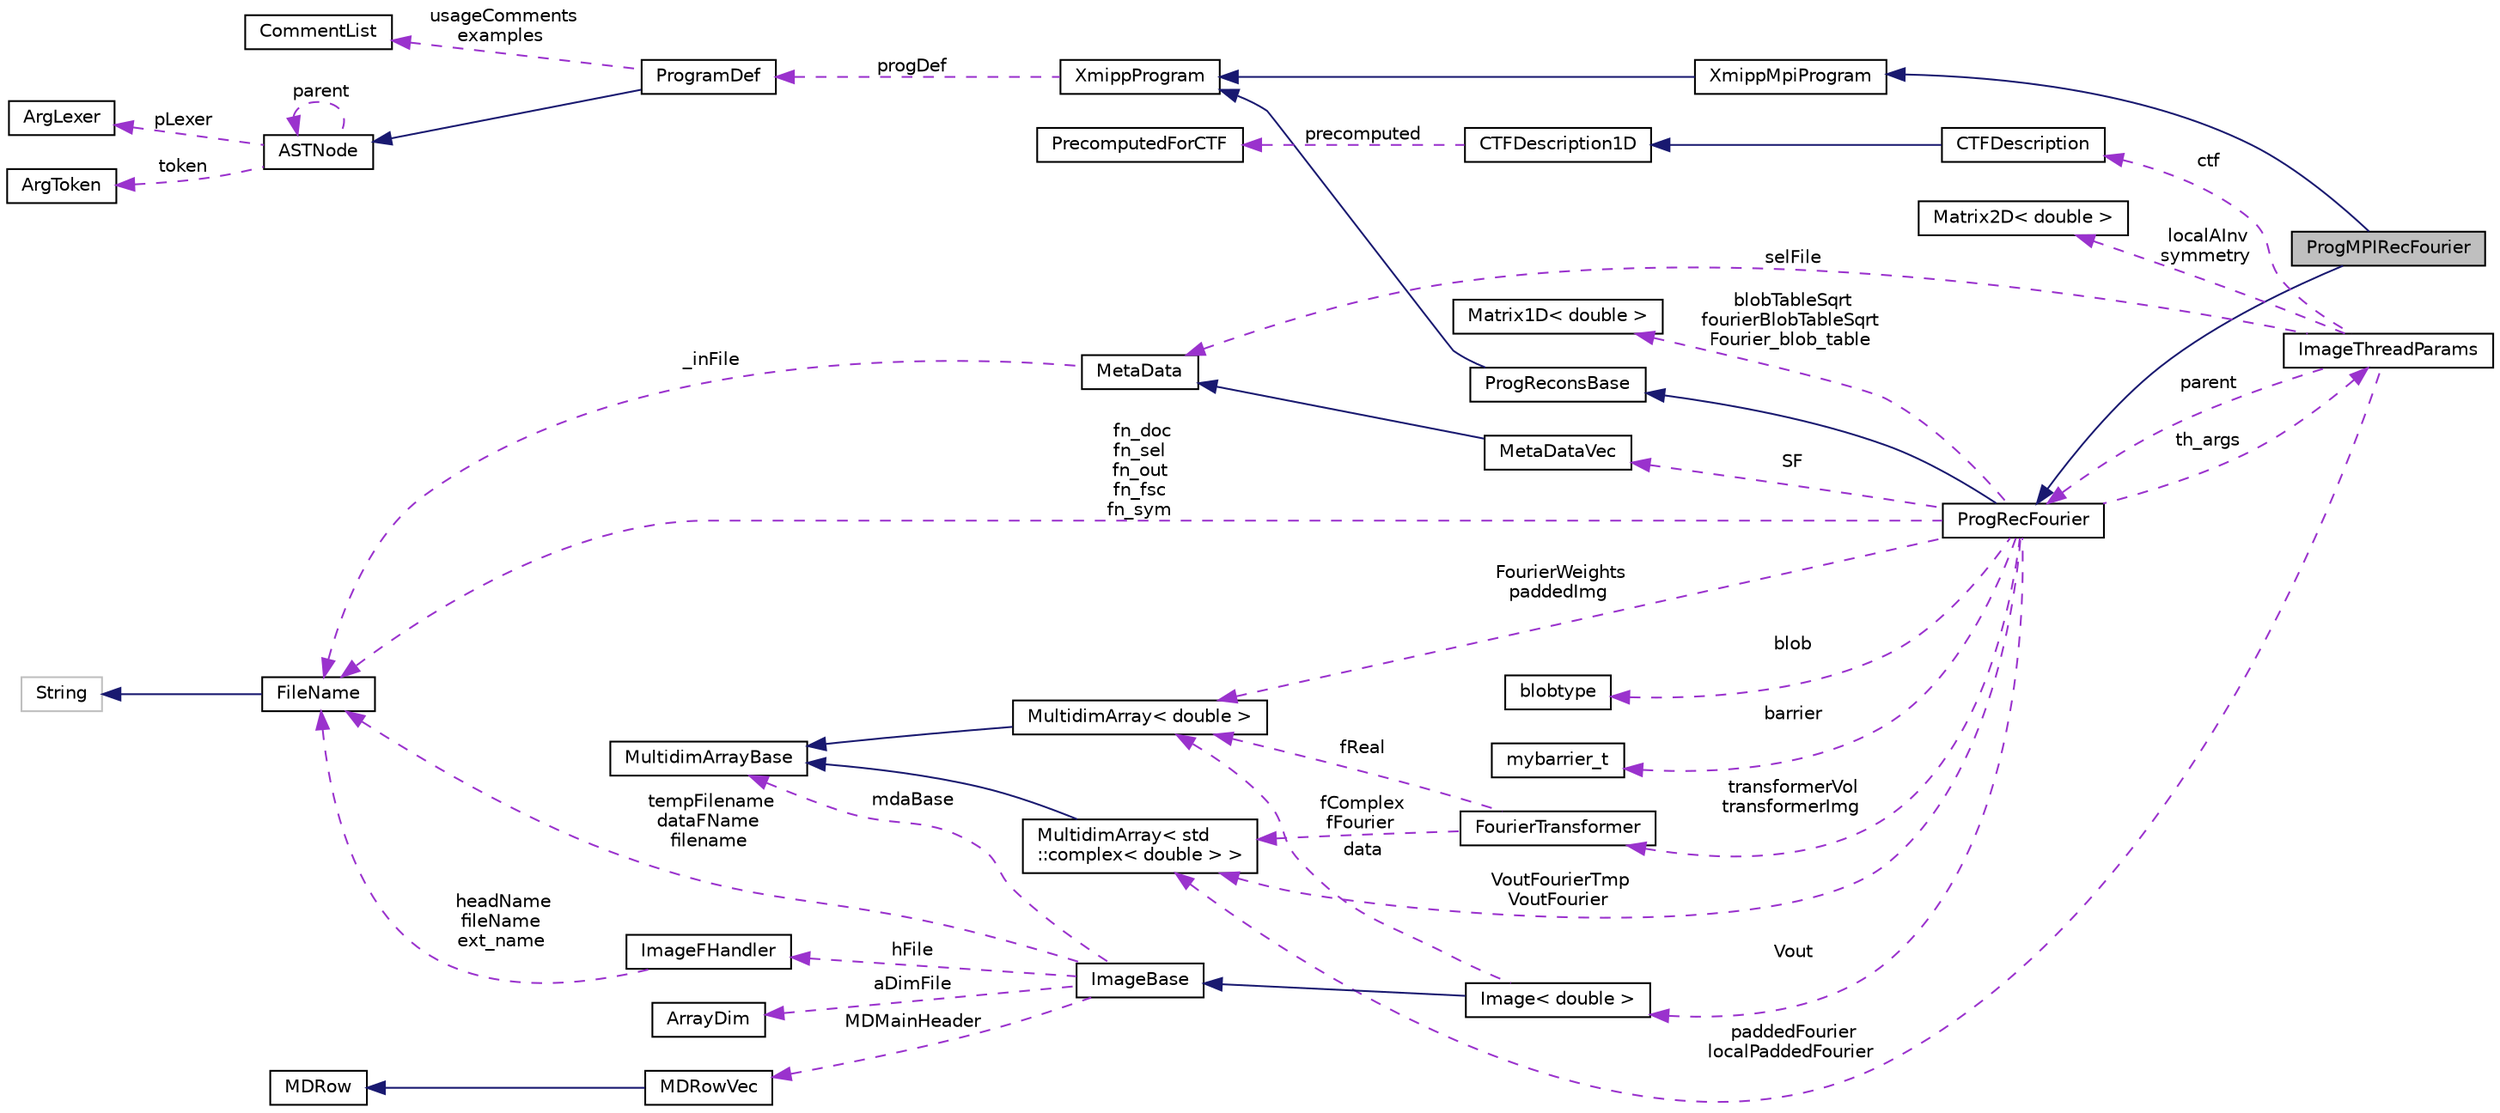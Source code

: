 digraph "ProgMPIRecFourier"
{
  edge [fontname="Helvetica",fontsize="10",labelfontname="Helvetica",labelfontsize="10"];
  node [fontname="Helvetica",fontsize="10",shape=record];
  rankdir="LR";
  Node5 [label="ProgMPIRecFourier",height=0.2,width=0.4,color="black", fillcolor="grey75", style="filled", fontcolor="black"];
  Node6 -> Node5 [dir="back",color="midnightblue",fontsize="10",style="solid",fontname="Helvetica"];
  Node6 [label="ProgRecFourier",height=0.2,width=0.4,color="black", fillcolor="white", style="filled",URL="$classProgRecFourier.html"];
  Node7 -> Node6 [dir="back",color="midnightblue",fontsize="10",style="solid",fontname="Helvetica"];
  Node7 [label="ProgReconsBase",height=0.2,width=0.4,color="black", fillcolor="white", style="filled",URL="$classProgReconsBase.html"];
  Node8 -> Node7 [dir="back",color="midnightblue",fontsize="10",style="solid",fontname="Helvetica"];
  Node8 [label="XmippProgram",height=0.2,width=0.4,color="black", fillcolor="white", style="filled",URL="$classXmippProgram.html"];
  Node9 -> Node8 [dir="back",color="darkorchid3",fontsize="10",style="dashed",label=" progDef" ,fontname="Helvetica"];
  Node9 [label="ProgramDef",height=0.2,width=0.4,color="black", fillcolor="white", style="filled",URL="$classProgramDef.html"];
  Node10 -> Node9 [dir="back",color="midnightblue",fontsize="10",style="solid",fontname="Helvetica"];
  Node10 [label="ASTNode",height=0.2,width=0.4,color="black", fillcolor="white", style="filled",URL="$classASTNode.html"];
  Node11 -> Node10 [dir="back",color="darkorchid3",fontsize="10",style="dashed",label=" token" ,fontname="Helvetica"];
  Node11 [label="ArgToken",height=0.2,width=0.4,color="black", fillcolor="white", style="filled",URL="$classArgToken.html"];
  Node12 -> Node10 [dir="back",color="darkorchid3",fontsize="10",style="dashed",label=" pLexer" ,fontname="Helvetica"];
  Node12 [label="ArgLexer",height=0.2,width=0.4,color="black", fillcolor="white", style="filled",URL="$classArgLexer.html"];
  Node10 -> Node10 [dir="back",color="darkorchid3",fontsize="10",style="dashed",label=" parent" ,fontname="Helvetica"];
  Node13 -> Node9 [dir="back",color="darkorchid3",fontsize="10",style="dashed",label=" usageComments\nexamples" ,fontname="Helvetica"];
  Node13 [label="CommentList",height=0.2,width=0.4,color="black", fillcolor="white", style="filled",URL="$classCommentList.html"];
  Node14 -> Node6 [dir="back",color="darkorchid3",fontsize="10",style="dashed",label=" transformerVol\ntransformerImg" ,fontname="Helvetica"];
  Node14 [label="FourierTransformer",height=0.2,width=0.4,color="black", fillcolor="white", style="filled",URL="$classFourierTransformer.html"];
  Node15 -> Node14 [dir="back",color="darkorchid3",fontsize="10",style="dashed",label=" fReal" ,fontname="Helvetica"];
  Node15 [label="MultidimArray\< double \>",height=0.2,width=0.4,color="black", fillcolor="white", style="filled",URL="$classMultidimArray.html"];
  Node16 -> Node15 [dir="back",color="midnightblue",fontsize="10",style="solid",fontname="Helvetica"];
  Node16 [label="MultidimArrayBase",height=0.2,width=0.4,color="black", fillcolor="white", style="filled",URL="$classMultidimArrayBase.html"];
  Node17 -> Node14 [dir="back",color="darkorchid3",fontsize="10",style="dashed",label=" fComplex\nfFourier" ,fontname="Helvetica"];
  Node17 [label="MultidimArray\< std\l::complex\< double \> \>",height=0.2,width=0.4,color="black", fillcolor="white", style="filled",URL="$classMultidimArray.html"];
  Node16 -> Node17 [dir="back",color="midnightblue",fontsize="10",style="solid",fontname="Helvetica"];
  Node18 -> Node6 [dir="back",color="darkorchid3",fontsize="10",style="dashed",label=" blob" ,fontname="Helvetica"];
  Node18 [label="blobtype",height=0.2,width=0.4,color="black", fillcolor="white", style="filled",URL="$structblobtype.html"];
  Node19 -> Node6 [dir="back",color="darkorchid3",fontsize="10",style="dashed",label=" barrier" ,fontname="Helvetica"];
  Node19 [label="mybarrier_t",height=0.2,width=0.4,color="black", fillcolor="white", style="filled",URL="$structmybarrier__t.html"];
  Node20 -> Node6 [dir="back",color="darkorchid3",fontsize="10",style="dashed",label=" SF" ,fontname="Helvetica"];
  Node20 [label="MetaDataVec",height=0.2,width=0.4,color="black", fillcolor="white", style="filled",URL="$classMetaDataVec.html"];
  Node21 -> Node20 [dir="back",color="midnightblue",fontsize="10",style="solid",fontname="Helvetica"];
  Node21 [label="MetaData",height=0.2,width=0.4,color="black", fillcolor="white", style="filled",URL="$classMetaData.html"];
  Node22 -> Node21 [dir="back",color="darkorchid3",fontsize="10",style="dashed",label=" _inFile" ,fontname="Helvetica"];
  Node22 [label="FileName",height=0.2,width=0.4,color="black", fillcolor="white", style="filled",URL="$classFileName.html"];
  Node23 -> Node22 [dir="back",color="midnightblue",fontsize="10",style="solid",fontname="Helvetica"];
  Node23 [label="String",height=0.2,width=0.4,color="grey75", fillcolor="white", style="filled"];
  Node24 -> Node6 [dir="back",color="darkorchid3",fontsize="10",style="dashed",label=" Vout" ,fontname="Helvetica"];
  Node24 [label="Image\< double \>",height=0.2,width=0.4,color="black", fillcolor="white", style="filled",URL="$classImage.html"];
  Node25 -> Node24 [dir="back",color="midnightblue",fontsize="10",style="solid",fontname="Helvetica"];
  Node25 [label="ImageBase",height=0.2,width=0.4,color="black", fillcolor="white", style="filled",URL="$classImageBase.html",tooltip="Image base class. "];
  Node16 -> Node25 [dir="back",color="darkorchid3",fontsize="10",style="dashed",label=" mdaBase" ,fontname="Helvetica"];
  Node26 -> Node25 [dir="back",color="darkorchid3",fontsize="10",style="dashed",label=" MDMainHeader" ,fontname="Helvetica"];
  Node26 [label="MDRowVec",height=0.2,width=0.4,color="black", fillcolor="white", style="filled",URL="$classMDRowVec.html"];
  Node27 -> Node26 [dir="back",color="midnightblue",fontsize="10",style="solid",fontname="Helvetica"];
  Node27 [label="MDRow",height=0.2,width=0.4,color="black", fillcolor="white", style="filled",URL="$classMDRow.html"];
  Node28 -> Node25 [dir="back",color="darkorchid3",fontsize="10",style="dashed",label=" hFile" ,fontname="Helvetica"];
  Node28 [label="ImageFHandler",height=0.2,width=0.4,color="black", fillcolor="white", style="filled",URL="$structImageFHandler.html"];
  Node22 -> Node28 [dir="back",color="darkorchid3",fontsize="10",style="dashed",label=" headName\nfileName\next_name" ,fontname="Helvetica"];
  Node29 -> Node25 [dir="back",color="darkorchid3",fontsize="10",style="dashed",label=" aDimFile" ,fontname="Helvetica"];
  Node29 [label="ArrayDim",height=0.2,width=0.4,color="black", fillcolor="white", style="filled",URL="$structArrayDim.html"];
  Node22 -> Node25 [dir="back",color="darkorchid3",fontsize="10",style="dashed",label=" tempFilename\ndataFName\nfilename" ,fontname="Helvetica"];
  Node15 -> Node24 [dir="back",color="darkorchid3",fontsize="10",style="dashed",label=" data" ,fontname="Helvetica"];
  Node30 -> Node6 [dir="back",color="darkorchid3",fontsize="10",style="dashed",label=" blobTableSqrt\nfourierBlobTableSqrt\nFourier_blob_table" ,fontname="Helvetica"];
  Node30 [label="Matrix1D\< double \>",height=0.2,width=0.4,color="black", fillcolor="white", style="filled",URL="$classMatrix1D.html"];
  Node15 -> Node6 [dir="back",color="darkorchid3",fontsize="10",style="dashed",label=" FourierWeights\npaddedImg" ,fontname="Helvetica"];
  Node17 -> Node6 [dir="back",color="darkorchid3",fontsize="10",style="dashed",label=" VoutFourierTmp\nVoutFourier" ,fontname="Helvetica"];
  Node31 -> Node6 [dir="back",color="darkorchid3",fontsize="10",style="dashed",label=" th_args" ,fontname="Helvetica"];
  Node31 [label="ImageThreadParams",height=0.2,width=0.4,color="black", fillcolor="white", style="filled",URL="$structImageThreadParams.html"];
  Node21 -> Node31 [dir="back",color="darkorchid3",fontsize="10",style="dashed",label=" selFile" ,fontname="Helvetica"];
  Node32 -> Node31 [dir="back",color="darkorchid3",fontsize="10",style="dashed",label=" ctf" ,fontname="Helvetica"];
  Node32 [label="CTFDescription",height=0.2,width=0.4,color="black", fillcolor="white", style="filled",URL="$classCTFDescription.html"];
  Node33 -> Node32 [dir="back",color="midnightblue",fontsize="10",style="solid",fontname="Helvetica"];
  Node33 [label="CTFDescription1D",height=0.2,width=0.4,color="black", fillcolor="white", style="filled",URL="$classCTFDescription1D.html"];
  Node34 -> Node33 [dir="back",color="darkorchid3",fontsize="10",style="dashed",label=" precomputed" ,fontname="Helvetica"];
  Node34 [label="PrecomputedForCTF",height=0.2,width=0.4,color="black", fillcolor="white", style="filled",URL="$classPrecomputedForCTF.html"];
  Node35 -> Node31 [dir="back",color="darkorchid3",fontsize="10",style="dashed",label=" localAInv\nsymmetry" ,fontname="Helvetica"];
  Node35 [label="Matrix2D\< double \>",height=0.2,width=0.4,color="black", fillcolor="white", style="filled",URL="$classMatrix2D.html"];
  Node6 -> Node31 [dir="back",color="darkorchid3",fontsize="10",style="dashed",label=" parent" ,fontname="Helvetica"];
  Node17 -> Node31 [dir="back",color="darkorchid3",fontsize="10",style="dashed",label=" paddedFourier\nlocalPaddedFourier" ,fontname="Helvetica"];
  Node22 -> Node6 [dir="back",color="darkorchid3",fontsize="10",style="dashed",label=" fn_doc\nfn_sel\nfn_out\nfn_fsc\nfn_sym" ,fontname="Helvetica"];
  Node36 -> Node5 [dir="back",color="midnightblue",fontsize="10",style="solid",fontname="Helvetica"];
  Node36 [label="XmippMpiProgram",height=0.2,width=0.4,color="black", fillcolor="white", style="filled",URL="$classXmippMpiProgram.html"];
  Node8 -> Node36 [dir="back",color="midnightblue",fontsize="10",style="solid",fontname="Helvetica"];
}
